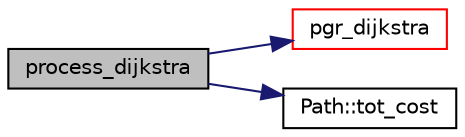 digraph "process_dijkstra"
{
  edge [fontname="Helvetica",fontsize="10",labelfontname="Helvetica",labelfontsize="10"];
  node [fontname="Helvetica",fontsize="10",shape=record];
  rankdir="LR";
  Node0 [label="process_dijkstra",height=0.2,width=0.4,color="black", fillcolor="grey75", style="filled", fontcolor="black"];
  Node0 -> Node1 [color="midnightblue",fontsize="10",style="solid",fontname="Helvetica"];
  Node1 [label="pgr_dijkstra",height=0.2,width=0.4,color="red", fillcolor="white", style="filled",URL="$dijkstra__driver_8cpp.html#afeb05fe552d2db0ce4bcfd0501a38efa"];
  Node0 -> Node4 [color="midnightblue",fontsize="10",style="solid",fontname="Helvetica"];
  Node4 [label="Path::tot_cost",height=0.2,width=0.4,color="black", fillcolor="white", style="filled",URL="$classPath.html#acfbc7bfb329181549999d46eba51ac97"];
}

